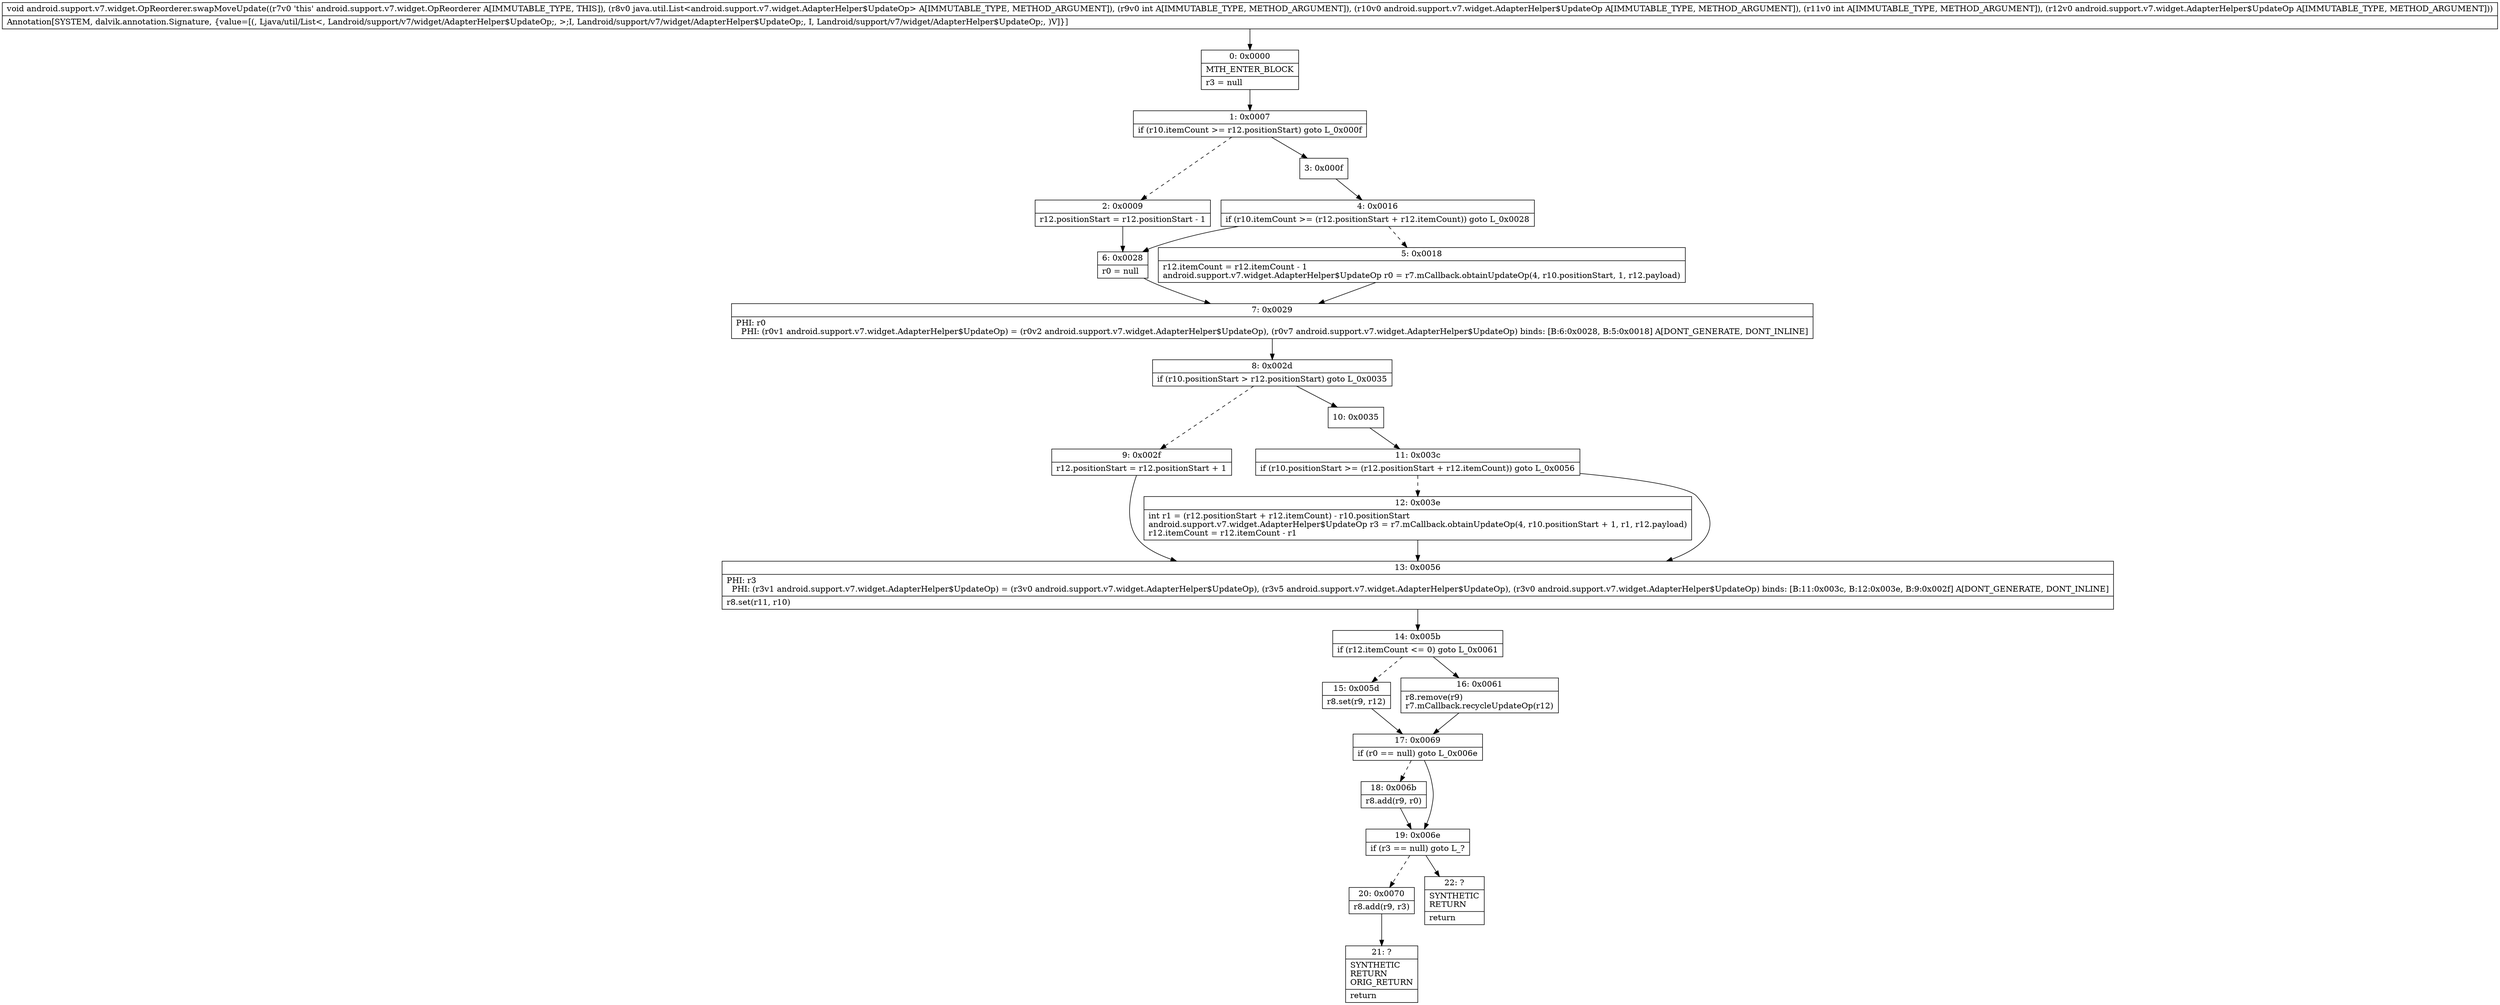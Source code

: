 digraph "CFG forandroid.support.v7.widget.OpReorderer.swapMoveUpdate(Ljava\/util\/List;ILandroid\/support\/v7\/widget\/AdapterHelper$UpdateOp;ILandroid\/support\/v7\/widget\/AdapterHelper$UpdateOp;)V" {
Node_0 [shape=record,label="{0\:\ 0x0000|MTH_ENTER_BLOCK\l|r3 = null\l}"];
Node_1 [shape=record,label="{1\:\ 0x0007|if (r10.itemCount \>= r12.positionStart) goto L_0x000f\l}"];
Node_2 [shape=record,label="{2\:\ 0x0009|r12.positionStart = r12.positionStart \- 1\l}"];
Node_3 [shape=record,label="{3\:\ 0x000f}"];
Node_4 [shape=record,label="{4\:\ 0x0016|if (r10.itemCount \>= (r12.positionStart + r12.itemCount)) goto L_0x0028\l}"];
Node_5 [shape=record,label="{5\:\ 0x0018|r12.itemCount = r12.itemCount \- 1\landroid.support.v7.widget.AdapterHelper$UpdateOp r0 = r7.mCallback.obtainUpdateOp(4, r10.positionStart, 1, r12.payload)\l}"];
Node_6 [shape=record,label="{6\:\ 0x0028|r0 = null\l}"];
Node_7 [shape=record,label="{7\:\ 0x0029|PHI: r0 \l  PHI: (r0v1 android.support.v7.widget.AdapterHelper$UpdateOp) = (r0v2 android.support.v7.widget.AdapterHelper$UpdateOp), (r0v7 android.support.v7.widget.AdapterHelper$UpdateOp) binds: [B:6:0x0028, B:5:0x0018] A[DONT_GENERATE, DONT_INLINE]\l}"];
Node_8 [shape=record,label="{8\:\ 0x002d|if (r10.positionStart \> r12.positionStart) goto L_0x0035\l}"];
Node_9 [shape=record,label="{9\:\ 0x002f|r12.positionStart = r12.positionStart + 1\l}"];
Node_10 [shape=record,label="{10\:\ 0x0035}"];
Node_11 [shape=record,label="{11\:\ 0x003c|if (r10.positionStart \>= (r12.positionStart + r12.itemCount)) goto L_0x0056\l}"];
Node_12 [shape=record,label="{12\:\ 0x003e|int r1 = (r12.positionStart + r12.itemCount) \- r10.positionStart\landroid.support.v7.widget.AdapterHelper$UpdateOp r3 = r7.mCallback.obtainUpdateOp(4, r10.positionStart + 1, r1, r12.payload)\lr12.itemCount = r12.itemCount \- r1\l}"];
Node_13 [shape=record,label="{13\:\ 0x0056|PHI: r3 \l  PHI: (r3v1 android.support.v7.widget.AdapterHelper$UpdateOp) = (r3v0 android.support.v7.widget.AdapterHelper$UpdateOp), (r3v5 android.support.v7.widget.AdapterHelper$UpdateOp), (r3v0 android.support.v7.widget.AdapterHelper$UpdateOp) binds: [B:11:0x003c, B:12:0x003e, B:9:0x002f] A[DONT_GENERATE, DONT_INLINE]\l|r8.set(r11, r10)\l}"];
Node_14 [shape=record,label="{14\:\ 0x005b|if (r12.itemCount \<= 0) goto L_0x0061\l}"];
Node_15 [shape=record,label="{15\:\ 0x005d|r8.set(r9, r12)\l}"];
Node_16 [shape=record,label="{16\:\ 0x0061|r8.remove(r9)\lr7.mCallback.recycleUpdateOp(r12)\l}"];
Node_17 [shape=record,label="{17\:\ 0x0069|if (r0 == null) goto L_0x006e\l}"];
Node_18 [shape=record,label="{18\:\ 0x006b|r8.add(r9, r0)\l}"];
Node_19 [shape=record,label="{19\:\ 0x006e|if (r3 == null) goto L_?\l}"];
Node_20 [shape=record,label="{20\:\ 0x0070|r8.add(r9, r3)\l}"];
Node_21 [shape=record,label="{21\:\ ?|SYNTHETIC\lRETURN\lORIG_RETURN\l|return\l}"];
Node_22 [shape=record,label="{22\:\ ?|SYNTHETIC\lRETURN\l|return\l}"];
MethodNode[shape=record,label="{void android.support.v7.widget.OpReorderer.swapMoveUpdate((r7v0 'this' android.support.v7.widget.OpReorderer A[IMMUTABLE_TYPE, THIS]), (r8v0 java.util.List\<android.support.v7.widget.AdapterHelper$UpdateOp\> A[IMMUTABLE_TYPE, METHOD_ARGUMENT]), (r9v0 int A[IMMUTABLE_TYPE, METHOD_ARGUMENT]), (r10v0 android.support.v7.widget.AdapterHelper$UpdateOp A[IMMUTABLE_TYPE, METHOD_ARGUMENT]), (r11v0 int A[IMMUTABLE_TYPE, METHOD_ARGUMENT]), (r12v0 android.support.v7.widget.AdapterHelper$UpdateOp A[IMMUTABLE_TYPE, METHOD_ARGUMENT]))  | Annotation[SYSTEM, dalvik.annotation.Signature, \{value=[(, Ljava\/util\/List\<, Landroid\/support\/v7\/widget\/AdapterHelper$UpdateOp;, \>;I, Landroid\/support\/v7\/widget\/AdapterHelper$UpdateOp;, I, Landroid\/support\/v7\/widget\/AdapterHelper$UpdateOp;, )V]\}]\l}"];
MethodNode -> Node_0;
Node_0 -> Node_1;
Node_1 -> Node_2[style=dashed];
Node_1 -> Node_3;
Node_2 -> Node_6;
Node_3 -> Node_4;
Node_4 -> Node_5[style=dashed];
Node_4 -> Node_6;
Node_5 -> Node_7;
Node_6 -> Node_7;
Node_7 -> Node_8;
Node_8 -> Node_9[style=dashed];
Node_8 -> Node_10;
Node_9 -> Node_13;
Node_10 -> Node_11;
Node_11 -> Node_12[style=dashed];
Node_11 -> Node_13;
Node_12 -> Node_13;
Node_13 -> Node_14;
Node_14 -> Node_15[style=dashed];
Node_14 -> Node_16;
Node_15 -> Node_17;
Node_16 -> Node_17;
Node_17 -> Node_18[style=dashed];
Node_17 -> Node_19;
Node_18 -> Node_19;
Node_19 -> Node_20[style=dashed];
Node_19 -> Node_22;
Node_20 -> Node_21;
}

